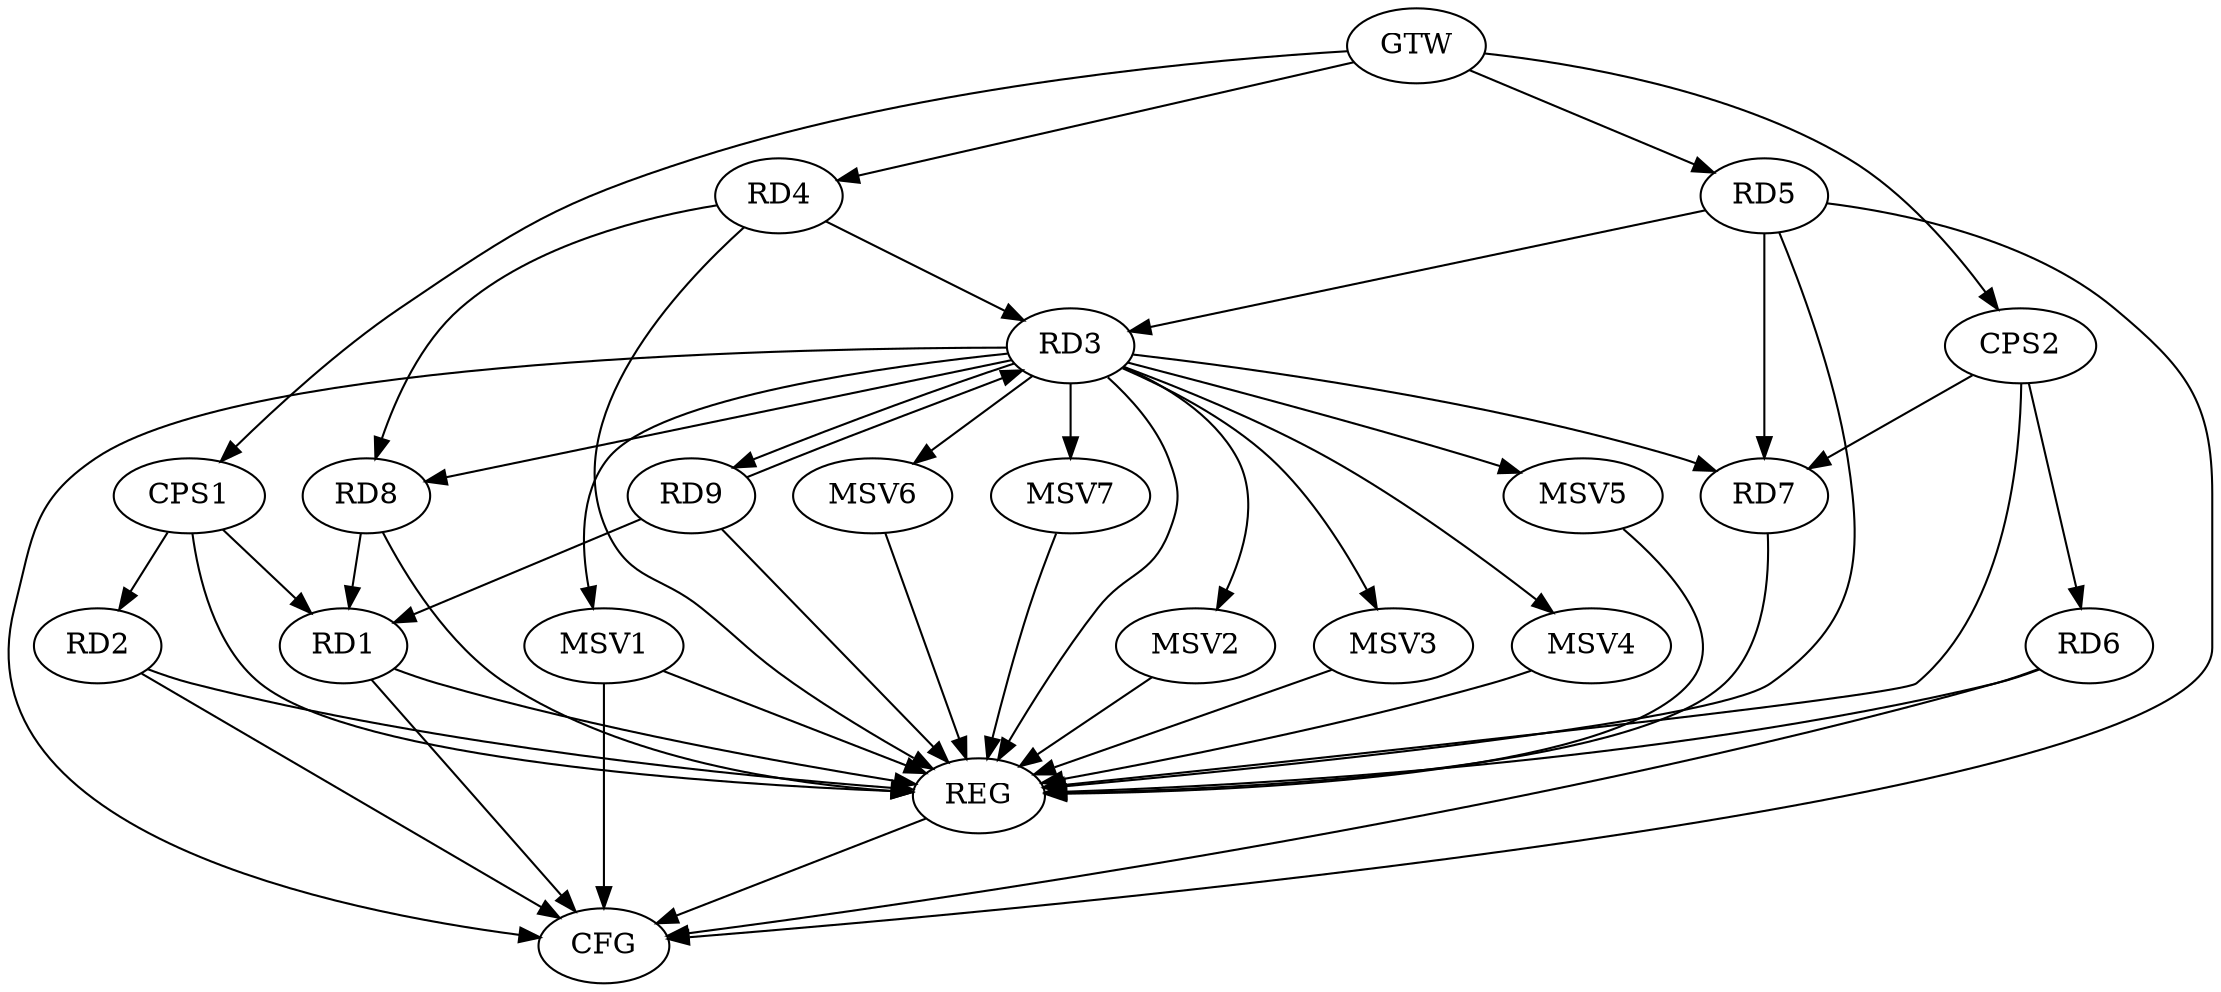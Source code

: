 strict digraph G {
  RD1 [ label="RD1" ];
  RD2 [ label="RD2" ];
  RD3 [ label="RD3" ];
  RD4 [ label="RD4" ];
  RD5 [ label="RD5" ];
  RD6 [ label="RD6" ];
  RD7 [ label="RD7" ];
  RD8 [ label="RD8" ];
  RD9 [ label="RD9" ];
  CPS1 [ label="CPS1" ];
  CPS2 [ label="CPS2" ];
  GTW [ label="GTW" ];
  REG [ label="REG" ];
  CFG [ label="CFG" ];
  MSV1 [ label="MSV1" ];
  MSV2 [ label="MSV2" ];
  MSV3 [ label="MSV3" ];
  MSV4 [ label="MSV4" ];
  MSV5 [ label="MSV5" ];
  MSV6 [ label="MSV6" ];
  MSV7 [ label="MSV7" ];
  RD8 -> RD1;
  RD9 -> RD1;
  RD4 -> RD3;
  RD5 -> RD3;
  RD3 -> RD7;
  RD3 -> RD8;
  RD3 -> RD9;
  RD9 -> RD3;
  RD4 -> RD8;
  RD5 -> RD7;
  CPS1 -> RD1;
  CPS1 -> RD2;
  CPS2 -> RD6;
  CPS2 -> RD7;
  GTW -> RD4;
  GTW -> RD5;
  GTW -> CPS1;
  GTW -> CPS2;
  RD1 -> REG;
  RD2 -> REG;
  RD3 -> REG;
  RD4 -> REG;
  RD5 -> REG;
  RD6 -> REG;
  RD7 -> REG;
  RD8 -> REG;
  RD9 -> REG;
  CPS1 -> REG;
  CPS2 -> REG;
  RD2 -> CFG;
  RD3 -> CFG;
  RD5 -> CFG;
  RD6 -> CFG;
  RD1 -> CFG;
  REG -> CFG;
  RD3 -> MSV1;
  MSV1 -> REG;
  MSV1 -> CFG;
  RD3 -> MSV2;
  MSV2 -> REG;
  RD3 -> MSV3;
  MSV3 -> REG;
  RD3 -> MSV4;
  MSV4 -> REG;
  RD3 -> MSV5;
  MSV5 -> REG;
  RD3 -> MSV6;
  RD3 -> MSV7;
  MSV6 -> REG;
  MSV7 -> REG;
}
